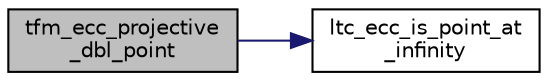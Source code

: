 digraph "tfm_ecc_projective_dbl_point"
{
 // LATEX_PDF_SIZE
  edge [fontname="Helvetica",fontsize="10",labelfontname="Helvetica",labelfontsize="10"];
  node [fontname="Helvetica",fontsize="10",shape=record];
  rankdir="LR";
  Node100 [label="tfm_ecc_projective\l_dbl_point",height=0.2,width=0.4,color="black", fillcolor="grey75", style="filled", fontcolor="black",tooltip=" "];
  Node100 -> Node101 [color="midnightblue",fontsize="10",style="solid",fontname="Helvetica"];
  Node101 [label="ltc_ecc_is_point_at\l_infinity",height=0.2,width=0.4,color="black", fillcolor="white", style="filled",URL="$tomcrypt__private_8h.html#a54a2d7d30af25ef341a8aca09269177d",tooltip=" "];
}
